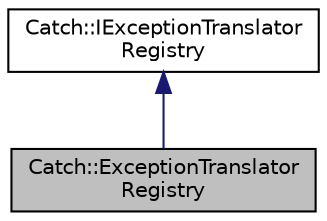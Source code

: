 digraph "Catch::ExceptionTranslatorRegistry"
{
  edge [fontname="Helvetica",fontsize="10",labelfontname="Helvetica",labelfontsize="10"];
  node [fontname="Helvetica",fontsize="10",shape=record];
  Node2 [label="Catch::ExceptionTranslator\lRegistry",height=0.2,width=0.4,color="black", fillcolor="grey75", style="filled", fontcolor="black"];
  Node3 -> Node2 [dir="back",color="midnightblue",fontsize="10",style="solid",fontname="Helvetica"];
  Node3 [label="Catch::IExceptionTranslator\lRegistry",height=0.2,width=0.4,color="black", fillcolor="white", style="filled",URL="$structCatch_1_1IExceptionTranslatorRegistry.html"];
}
